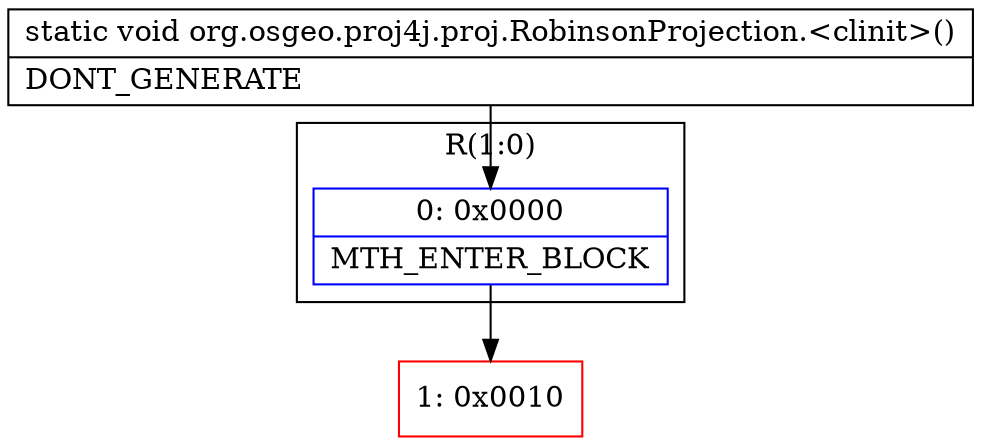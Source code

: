 digraph "CFG fororg.osgeo.proj4j.proj.RobinsonProjection.\<clinit\>()V" {
subgraph cluster_Region_191228892 {
label = "R(1:0)";
node [shape=record,color=blue];
Node_0 [shape=record,label="{0\:\ 0x0000|MTH_ENTER_BLOCK\l}"];
}
Node_1 [shape=record,color=red,label="{1\:\ 0x0010}"];
MethodNode[shape=record,label="{static void org.osgeo.proj4j.proj.RobinsonProjection.\<clinit\>()  | DONT_GENERATE\l}"];
MethodNode -> Node_0;
Node_0 -> Node_1;
}

